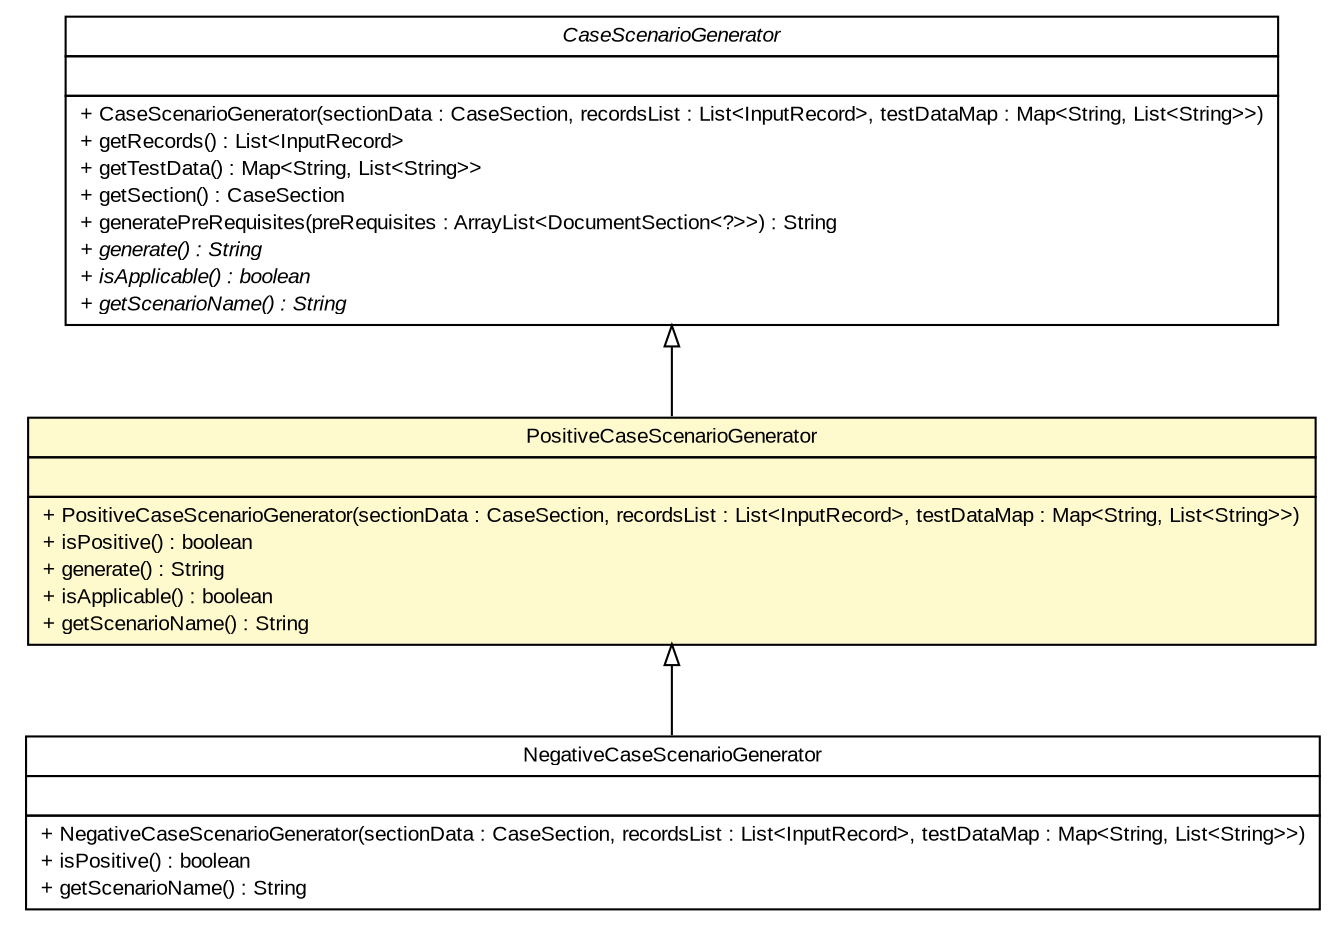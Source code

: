 #!/usr/local/bin/dot
#
# Class diagram 
# Generated by UMLGraph version R5_6 (http://www.umlgraph.org/)
#

digraph G {
	edge [fontname="arial",fontsize=10,labelfontname="arial",labelfontsize=10];
	node [fontname="arial",fontsize=10,shape=plaintext];
	nodesep=0.25;
	ranksep=0.5;
	// com.github.mkolisnyk.aerial.datagenerators.cases.PositiveCaseScenarioGenerator
	c3226 [label=<<table title="com.github.mkolisnyk.aerial.datagenerators.cases.PositiveCaseScenarioGenerator" border="0" cellborder="1" cellspacing="0" cellpadding="2" port="p" bgcolor="lemonChiffon" href="./PositiveCaseScenarioGenerator.html">
		<tr><td><table border="0" cellspacing="0" cellpadding="1">
<tr><td align="center" balign="center"> PositiveCaseScenarioGenerator </td></tr>
		</table></td></tr>
		<tr><td><table border="0" cellspacing="0" cellpadding="1">
<tr><td align="left" balign="left">  </td></tr>
		</table></td></tr>
		<tr><td><table border="0" cellspacing="0" cellpadding="1">
<tr><td align="left" balign="left"> + PositiveCaseScenarioGenerator(sectionData : CaseSection, recordsList : List&lt;InputRecord&gt;, testDataMap : Map&lt;String, List&lt;String&gt;&gt;) </td></tr>
<tr><td align="left" balign="left"> + isPositive() : boolean </td></tr>
<tr><td align="left" balign="left"> + generate() : String </td></tr>
<tr><td align="left" balign="left"> + isApplicable() : boolean </td></tr>
<tr><td align="left" balign="left"> + getScenarioName() : String </td></tr>
		</table></td></tr>
		</table>>, URL="./PositiveCaseScenarioGenerator.html", fontname="arial", fontcolor="black", fontsize=10.0];
	// com.github.mkolisnyk.aerial.datagenerators.cases.NegativeCaseScenarioGenerator
	c3227 [label=<<table title="com.github.mkolisnyk.aerial.datagenerators.cases.NegativeCaseScenarioGenerator" border="0" cellborder="1" cellspacing="0" cellpadding="2" port="p" href="./NegativeCaseScenarioGenerator.html">
		<tr><td><table border="0" cellspacing="0" cellpadding="1">
<tr><td align="center" balign="center"> NegativeCaseScenarioGenerator </td></tr>
		</table></td></tr>
		<tr><td><table border="0" cellspacing="0" cellpadding="1">
<tr><td align="left" balign="left">  </td></tr>
		</table></td></tr>
		<tr><td><table border="0" cellspacing="0" cellpadding="1">
<tr><td align="left" balign="left"> + NegativeCaseScenarioGenerator(sectionData : CaseSection, recordsList : List&lt;InputRecord&gt;, testDataMap : Map&lt;String, List&lt;String&gt;&gt;) </td></tr>
<tr><td align="left" balign="left"> + isPositive() : boolean </td></tr>
<tr><td align="left" balign="left"> + getScenarioName() : String </td></tr>
		</table></td></tr>
		</table>>, URL="./NegativeCaseScenarioGenerator.html", fontname="arial", fontcolor="black", fontsize=10.0];
	// com.github.mkolisnyk.aerial.datagenerators.CaseScenarioGenerator
	c3230 [label=<<table title="com.github.mkolisnyk.aerial.datagenerators.CaseScenarioGenerator" border="0" cellborder="1" cellspacing="0" cellpadding="2" port="p" href="../CaseScenarioGenerator.html">
		<tr><td><table border="0" cellspacing="0" cellpadding="1">
<tr><td align="center" balign="center"><font face="arial italic"> CaseScenarioGenerator </font></td></tr>
		</table></td></tr>
		<tr><td><table border="0" cellspacing="0" cellpadding="1">
<tr><td align="left" balign="left">  </td></tr>
		</table></td></tr>
		<tr><td><table border="0" cellspacing="0" cellpadding="1">
<tr><td align="left" balign="left"> + CaseScenarioGenerator(sectionData : CaseSection, recordsList : List&lt;InputRecord&gt;, testDataMap : Map&lt;String, List&lt;String&gt;&gt;) </td></tr>
<tr><td align="left" balign="left"> + getRecords() : List&lt;InputRecord&gt; </td></tr>
<tr><td align="left" balign="left"> + getTestData() : Map&lt;String, List&lt;String&gt;&gt; </td></tr>
<tr><td align="left" balign="left"> + getSection() : CaseSection </td></tr>
<tr><td align="left" balign="left"> + generatePreRequisites(preRequisites : ArrayList&lt;DocumentSection&lt;?&gt;&gt;) : String </td></tr>
<tr><td align="left" balign="left"><font face="arial italic" point-size="10.0"> + generate() : String </font></td></tr>
<tr><td align="left" balign="left"><font face="arial italic" point-size="10.0"> + isApplicable() : boolean </font></td></tr>
<tr><td align="left" balign="left"><font face="arial italic" point-size="10.0"> + getScenarioName() : String </font></td></tr>
		</table></td></tr>
		</table>>, URL="../CaseScenarioGenerator.html", fontname="arial", fontcolor="black", fontsize=10.0];
	//com.github.mkolisnyk.aerial.datagenerators.cases.PositiveCaseScenarioGenerator extends com.github.mkolisnyk.aerial.datagenerators.CaseScenarioGenerator
	c3230:p -> c3226:p [dir=back,arrowtail=empty];
	//com.github.mkolisnyk.aerial.datagenerators.cases.NegativeCaseScenarioGenerator extends com.github.mkolisnyk.aerial.datagenerators.cases.PositiveCaseScenarioGenerator
	c3226:p -> c3227:p [dir=back,arrowtail=empty];
}

